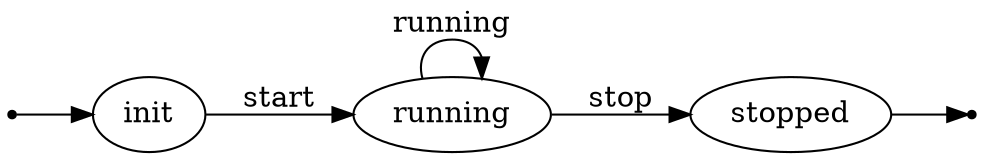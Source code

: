 digraph {
    rankdir=LR;
    size="8,5"

    node [shape = point ]; start_point
    node [shape = point ]; end_point

    node [shape = ellipse];

    start_point -> init
    stopped -> end_point

    init -> running [label="start"]
    running -> running [label="running"]
    running -> stopped [label="stop"]
}